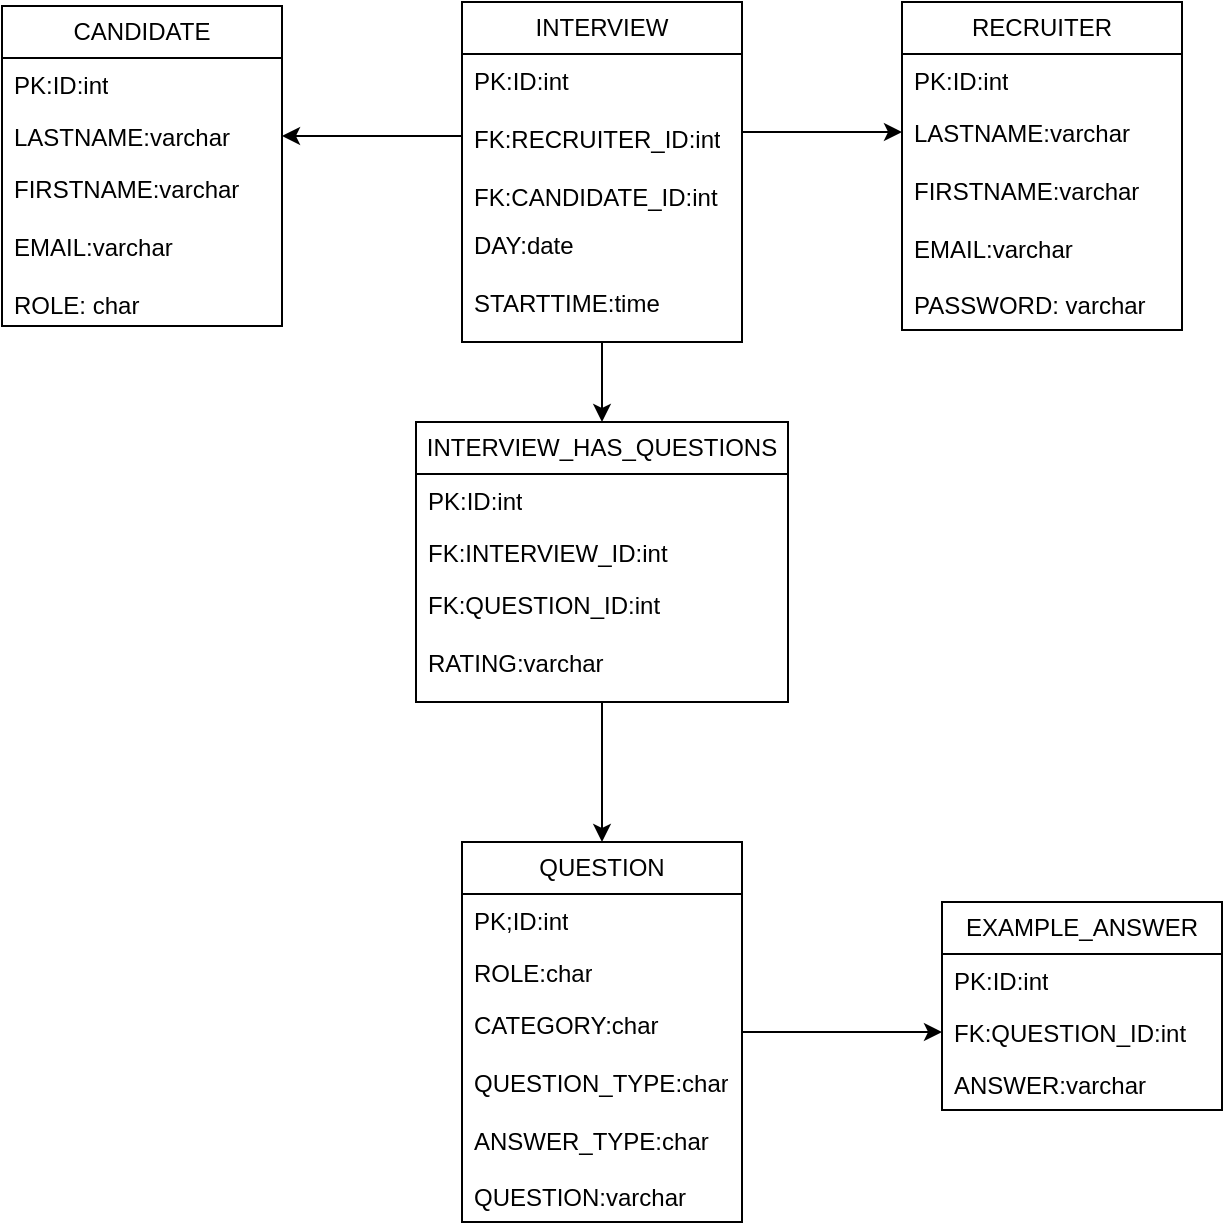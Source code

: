 <mxfile version="21.7.4" type="device">
  <diagram name="Pagina-1" id="mI-50kanhiomgBPoCNXN">
    <mxGraphModel dx="1105" dy="596" grid="1" gridSize="10" guides="1" tooltips="1" connect="1" arrows="1" fold="1" page="1" pageScale="1" pageWidth="827" pageHeight="1169" math="0" shadow="0">
      <root>
        <mxCell id="0" />
        <mxCell id="1" parent="0" />
        <mxCell id="186iuNkC0A0BUvHMbxIV-19" style="edgeStyle=orthogonalEdgeStyle;rounded=0;orthogonalLoop=1;jettySize=auto;html=1;entryX=0.5;entryY=0;entryDx=0;entryDy=0;" edge="1" parent="1" source="186iuNkC0A0BUvHMbxIV-1" target="186iuNkC0A0BUvHMbxIV-15">
          <mxGeometry relative="1" as="geometry" />
        </mxCell>
        <mxCell id="186iuNkC0A0BUvHMbxIV-1" value="INTERVIEW" style="swimlane;fontStyle=0;childLayout=stackLayout;horizontal=1;startSize=26;fillColor=none;horizontalStack=0;resizeParent=1;resizeParentMax=0;resizeLast=0;collapsible=1;marginBottom=0;whiteSpace=wrap;html=1;" vertex="1" parent="1">
          <mxGeometry x="340" y="240" width="140" height="170" as="geometry" />
        </mxCell>
        <mxCell id="186iuNkC0A0BUvHMbxIV-2" value="PK:ID:int&lt;br&gt;&lt;br&gt;FK:RECRUITER_ID:int&lt;br&gt;&lt;br&gt;FK:CANDIDATE_ID:int" style="text;strokeColor=none;fillColor=none;align=left;verticalAlign=top;spacingLeft=4;spacingRight=4;overflow=hidden;rotatable=0;points=[[0,0.5],[1,0.5]];portConstraint=eastwest;whiteSpace=wrap;html=1;" vertex="1" parent="186iuNkC0A0BUvHMbxIV-1">
          <mxGeometry y="26" width="140" height="82" as="geometry" />
        </mxCell>
        <mxCell id="186iuNkC0A0BUvHMbxIV-4" value="DAY:date&lt;br&gt;&lt;br&gt;STARTTIME:time&lt;br&gt;&lt;br&gt;" style="text;strokeColor=none;fillColor=none;align=left;verticalAlign=top;spacingLeft=4;spacingRight=4;overflow=hidden;rotatable=0;points=[[0,0.5],[1,0.5]];portConstraint=eastwest;whiteSpace=wrap;html=1;" vertex="1" parent="186iuNkC0A0BUvHMbxIV-1">
          <mxGeometry y="108" width="140" height="62" as="geometry" />
        </mxCell>
        <mxCell id="186iuNkC0A0BUvHMbxIV-10" value="RECRUITER" style="swimlane;fontStyle=0;childLayout=stackLayout;horizontal=1;startSize=26;fillColor=none;horizontalStack=0;resizeParent=1;resizeParentMax=0;resizeLast=0;collapsible=1;marginBottom=0;whiteSpace=wrap;html=1;" vertex="1" parent="1">
          <mxGeometry x="560" y="240" width="140" height="164" as="geometry" />
        </mxCell>
        <mxCell id="186iuNkC0A0BUvHMbxIV-11" value="PK:ID:int" style="text;strokeColor=none;fillColor=none;align=left;verticalAlign=top;spacingLeft=4;spacingRight=4;overflow=hidden;rotatable=0;points=[[0,0.5],[1,0.5]];portConstraint=eastwest;whiteSpace=wrap;html=1;" vertex="1" parent="186iuNkC0A0BUvHMbxIV-10">
          <mxGeometry y="26" width="140" height="26" as="geometry" />
        </mxCell>
        <mxCell id="186iuNkC0A0BUvHMbxIV-13" value="LASTNAME:varchar&lt;br&gt;&lt;br&gt;FIRSTNAME:varchar&lt;br&gt;&lt;br&gt;EMAIL:varchar&lt;br&gt;&lt;br&gt;PASSWORD: varchar" style="text;strokeColor=none;fillColor=none;align=left;verticalAlign=top;spacingLeft=4;spacingRight=4;overflow=hidden;rotatable=0;points=[[0,0.5],[1,0.5]];portConstraint=eastwest;whiteSpace=wrap;html=1;" vertex="1" parent="186iuNkC0A0BUvHMbxIV-10">
          <mxGeometry y="52" width="140" height="112" as="geometry" />
        </mxCell>
        <mxCell id="186iuNkC0A0BUvHMbxIV-14" style="edgeStyle=orthogonalEdgeStyle;rounded=0;orthogonalLoop=1;jettySize=auto;html=1;exitX=1;exitY=0.5;exitDx=0;exitDy=0;entryX=0;entryY=0.5;entryDx=0;entryDy=0;" edge="1" parent="1">
          <mxGeometry relative="1" as="geometry">
            <mxPoint x="480" y="305" as="sourcePoint" />
            <mxPoint x="560" y="305" as="targetPoint" />
          </mxGeometry>
        </mxCell>
        <mxCell id="186iuNkC0A0BUvHMbxIV-24" style="edgeStyle=orthogonalEdgeStyle;rounded=0;orthogonalLoop=1;jettySize=auto;html=1;entryX=0.5;entryY=0;entryDx=0;entryDy=0;" edge="1" parent="1" source="186iuNkC0A0BUvHMbxIV-15" target="186iuNkC0A0BUvHMbxIV-20">
          <mxGeometry relative="1" as="geometry" />
        </mxCell>
        <mxCell id="186iuNkC0A0BUvHMbxIV-15" value="INTERVIEW_HAS_QUESTIONS" style="swimlane;fontStyle=0;childLayout=stackLayout;horizontal=1;startSize=26;fillColor=none;horizontalStack=0;resizeParent=1;resizeParentMax=0;resizeLast=0;collapsible=1;marginBottom=0;whiteSpace=wrap;html=1;" vertex="1" parent="1">
          <mxGeometry x="317" y="450" width="186" height="140" as="geometry" />
        </mxCell>
        <mxCell id="186iuNkC0A0BUvHMbxIV-16" value="PK:ID:int" style="text;strokeColor=none;fillColor=none;align=left;verticalAlign=top;spacingLeft=4;spacingRight=4;overflow=hidden;rotatable=0;points=[[0,0.5],[1,0.5]];portConstraint=eastwest;whiteSpace=wrap;html=1;" vertex="1" parent="186iuNkC0A0BUvHMbxIV-15">
          <mxGeometry y="26" width="186" height="26" as="geometry" />
        </mxCell>
        <mxCell id="186iuNkC0A0BUvHMbxIV-17" value="FK:INTERVIEW_ID:int" style="text;strokeColor=none;fillColor=none;align=left;verticalAlign=top;spacingLeft=4;spacingRight=4;overflow=hidden;rotatable=0;points=[[0,0.5],[1,0.5]];portConstraint=eastwest;whiteSpace=wrap;html=1;" vertex="1" parent="186iuNkC0A0BUvHMbxIV-15">
          <mxGeometry y="52" width="186" height="26" as="geometry" />
        </mxCell>
        <mxCell id="186iuNkC0A0BUvHMbxIV-18" value="FK:QUESTION_ID:int&lt;br&gt;&lt;br&gt;RATING:varchar" style="text;strokeColor=none;fillColor=none;align=left;verticalAlign=top;spacingLeft=4;spacingRight=4;overflow=hidden;rotatable=0;points=[[0,0.5],[1,0.5]];portConstraint=eastwest;whiteSpace=wrap;html=1;" vertex="1" parent="186iuNkC0A0BUvHMbxIV-15">
          <mxGeometry y="78" width="186" height="62" as="geometry" />
        </mxCell>
        <mxCell id="186iuNkC0A0BUvHMbxIV-35" style="edgeStyle=orthogonalEdgeStyle;rounded=0;orthogonalLoop=1;jettySize=auto;html=1;entryX=0;entryY=0.5;entryDx=0;entryDy=0;" edge="1" parent="1" source="186iuNkC0A0BUvHMbxIV-20" target="186iuNkC0A0BUvHMbxIV-27">
          <mxGeometry relative="1" as="geometry" />
        </mxCell>
        <mxCell id="186iuNkC0A0BUvHMbxIV-20" value="QUESTION" style="swimlane;fontStyle=0;childLayout=stackLayout;horizontal=1;startSize=26;fillColor=none;horizontalStack=0;resizeParent=1;resizeParentMax=0;resizeLast=0;collapsible=1;marginBottom=0;whiteSpace=wrap;html=1;" vertex="1" parent="1">
          <mxGeometry x="340" y="660" width="140" height="190" as="geometry" />
        </mxCell>
        <mxCell id="186iuNkC0A0BUvHMbxIV-21" value="PK;ID:int" style="text;strokeColor=none;fillColor=none;align=left;verticalAlign=top;spacingLeft=4;spacingRight=4;overflow=hidden;rotatable=0;points=[[0,0.5],[1,0.5]];portConstraint=eastwest;whiteSpace=wrap;html=1;" vertex="1" parent="186iuNkC0A0BUvHMbxIV-20">
          <mxGeometry y="26" width="140" height="26" as="geometry" />
        </mxCell>
        <mxCell id="186iuNkC0A0BUvHMbxIV-22" value="ROLE:char" style="text;strokeColor=none;fillColor=none;align=left;verticalAlign=top;spacingLeft=4;spacingRight=4;overflow=hidden;rotatable=0;points=[[0,0.5],[1,0.5]];portConstraint=eastwest;whiteSpace=wrap;html=1;" vertex="1" parent="186iuNkC0A0BUvHMbxIV-20">
          <mxGeometry y="52" width="140" height="26" as="geometry" />
        </mxCell>
        <mxCell id="186iuNkC0A0BUvHMbxIV-23" value="CATEGORY:char&lt;br&gt;&lt;br&gt;QUESTION_TYPE:char&lt;br&gt;&lt;br&gt;ANSWER_TYPE:char&lt;br&gt;&lt;br&gt;QUESTION:varchar" style="text;strokeColor=none;fillColor=none;align=left;verticalAlign=top;spacingLeft=4;spacingRight=4;overflow=hidden;rotatable=0;points=[[0,0.5],[1,0.5]];portConstraint=eastwest;whiteSpace=wrap;html=1;" vertex="1" parent="186iuNkC0A0BUvHMbxIV-20">
          <mxGeometry y="78" width="140" height="112" as="geometry" />
        </mxCell>
        <mxCell id="186iuNkC0A0BUvHMbxIV-25" value="EXAMPLE_ANSWER" style="swimlane;fontStyle=0;childLayout=stackLayout;horizontal=1;startSize=26;fillColor=none;horizontalStack=0;resizeParent=1;resizeParentMax=0;resizeLast=0;collapsible=1;marginBottom=0;whiteSpace=wrap;html=1;" vertex="1" parent="1">
          <mxGeometry x="580" y="690" width="140" height="104" as="geometry" />
        </mxCell>
        <mxCell id="186iuNkC0A0BUvHMbxIV-26" value="PK:ID:int" style="text;strokeColor=none;fillColor=none;align=left;verticalAlign=top;spacingLeft=4;spacingRight=4;overflow=hidden;rotatable=0;points=[[0,0.5],[1,0.5]];portConstraint=eastwest;whiteSpace=wrap;html=1;" vertex="1" parent="186iuNkC0A0BUvHMbxIV-25">
          <mxGeometry y="26" width="140" height="26" as="geometry" />
        </mxCell>
        <mxCell id="186iuNkC0A0BUvHMbxIV-27" value="FK:QUESTION_ID:int" style="text;strokeColor=none;fillColor=none;align=left;verticalAlign=top;spacingLeft=4;spacingRight=4;overflow=hidden;rotatable=0;points=[[0,0.5],[1,0.5]];portConstraint=eastwest;whiteSpace=wrap;html=1;" vertex="1" parent="186iuNkC0A0BUvHMbxIV-25">
          <mxGeometry y="52" width="140" height="26" as="geometry" />
        </mxCell>
        <mxCell id="186iuNkC0A0BUvHMbxIV-28" value="ANSWER:varchar" style="text;strokeColor=none;fillColor=none;align=left;verticalAlign=top;spacingLeft=4;spacingRight=4;overflow=hidden;rotatable=0;points=[[0,0.5],[1,0.5]];portConstraint=eastwest;whiteSpace=wrap;html=1;" vertex="1" parent="186iuNkC0A0BUvHMbxIV-25">
          <mxGeometry y="78" width="140" height="26" as="geometry" />
        </mxCell>
        <mxCell id="186iuNkC0A0BUvHMbxIV-30" value="CANDIDATE" style="swimlane;fontStyle=0;childLayout=stackLayout;horizontal=1;startSize=26;fillColor=none;horizontalStack=0;resizeParent=1;resizeParentMax=0;resizeLast=0;collapsible=1;marginBottom=0;whiteSpace=wrap;html=1;" vertex="1" parent="1">
          <mxGeometry x="110" y="242" width="140" height="160" as="geometry" />
        </mxCell>
        <mxCell id="186iuNkC0A0BUvHMbxIV-31" value="PK:ID:int" style="text;strokeColor=none;fillColor=none;align=left;verticalAlign=top;spacingLeft=4;spacingRight=4;overflow=hidden;rotatable=0;points=[[0,0.5],[1,0.5]];portConstraint=eastwest;whiteSpace=wrap;html=1;" vertex="1" parent="186iuNkC0A0BUvHMbxIV-30">
          <mxGeometry y="26" width="140" height="26" as="geometry" />
        </mxCell>
        <mxCell id="186iuNkC0A0BUvHMbxIV-32" value="LASTNAME:varchar" style="text;strokeColor=none;fillColor=none;align=left;verticalAlign=top;spacingLeft=4;spacingRight=4;overflow=hidden;rotatable=0;points=[[0,0.5],[1,0.5]];portConstraint=eastwest;whiteSpace=wrap;html=1;" vertex="1" parent="186iuNkC0A0BUvHMbxIV-30">
          <mxGeometry y="52" width="140" height="26" as="geometry" />
        </mxCell>
        <mxCell id="186iuNkC0A0BUvHMbxIV-33" value="FIRSTNAME:varchar&lt;br&gt;&lt;br&gt;EMAIL:varchar&lt;br&gt;&lt;br&gt;ROLE: char" style="text;strokeColor=none;fillColor=none;align=left;verticalAlign=top;spacingLeft=4;spacingRight=4;overflow=hidden;rotatable=0;points=[[0,0.5],[1,0.5]];portConstraint=eastwest;whiteSpace=wrap;html=1;" vertex="1" parent="186iuNkC0A0BUvHMbxIV-30">
          <mxGeometry y="78" width="140" height="82" as="geometry" />
        </mxCell>
        <mxCell id="186iuNkC0A0BUvHMbxIV-34" style="edgeStyle=orthogonalEdgeStyle;rounded=0;orthogonalLoop=1;jettySize=auto;html=1;entryX=1;entryY=0.5;entryDx=0;entryDy=0;" edge="1" parent="1" source="186iuNkC0A0BUvHMbxIV-2" target="186iuNkC0A0BUvHMbxIV-32">
          <mxGeometry relative="1" as="geometry" />
        </mxCell>
      </root>
    </mxGraphModel>
  </diagram>
</mxfile>
